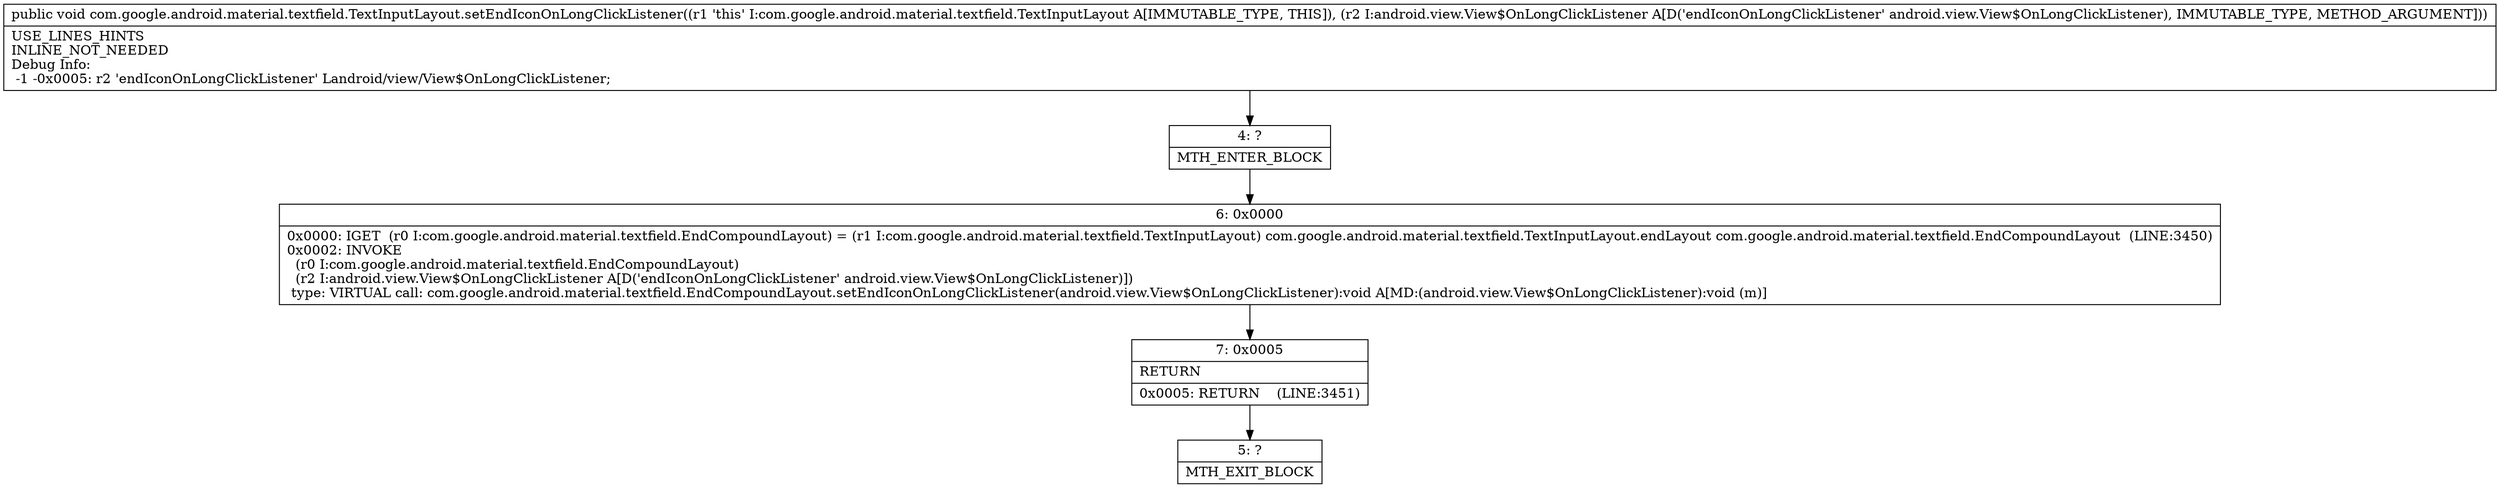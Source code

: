 digraph "CFG forcom.google.android.material.textfield.TextInputLayout.setEndIconOnLongClickListener(Landroid\/view\/View$OnLongClickListener;)V" {
Node_4 [shape=record,label="{4\:\ ?|MTH_ENTER_BLOCK\l}"];
Node_6 [shape=record,label="{6\:\ 0x0000|0x0000: IGET  (r0 I:com.google.android.material.textfield.EndCompoundLayout) = (r1 I:com.google.android.material.textfield.TextInputLayout) com.google.android.material.textfield.TextInputLayout.endLayout com.google.android.material.textfield.EndCompoundLayout  (LINE:3450)\l0x0002: INVOKE  \l  (r0 I:com.google.android.material.textfield.EndCompoundLayout)\l  (r2 I:android.view.View$OnLongClickListener A[D('endIconOnLongClickListener' android.view.View$OnLongClickListener)])\l type: VIRTUAL call: com.google.android.material.textfield.EndCompoundLayout.setEndIconOnLongClickListener(android.view.View$OnLongClickListener):void A[MD:(android.view.View$OnLongClickListener):void (m)]\l}"];
Node_7 [shape=record,label="{7\:\ 0x0005|RETURN\l|0x0005: RETURN    (LINE:3451)\l}"];
Node_5 [shape=record,label="{5\:\ ?|MTH_EXIT_BLOCK\l}"];
MethodNode[shape=record,label="{public void com.google.android.material.textfield.TextInputLayout.setEndIconOnLongClickListener((r1 'this' I:com.google.android.material.textfield.TextInputLayout A[IMMUTABLE_TYPE, THIS]), (r2 I:android.view.View$OnLongClickListener A[D('endIconOnLongClickListener' android.view.View$OnLongClickListener), IMMUTABLE_TYPE, METHOD_ARGUMENT]))  | USE_LINES_HINTS\lINLINE_NOT_NEEDED\lDebug Info:\l  \-1 \-0x0005: r2 'endIconOnLongClickListener' Landroid\/view\/View$OnLongClickListener;\l}"];
MethodNode -> Node_4;Node_4 -> Node_6;
Node_6 -> Node_7;
Node_7 -> Node_5;
}

